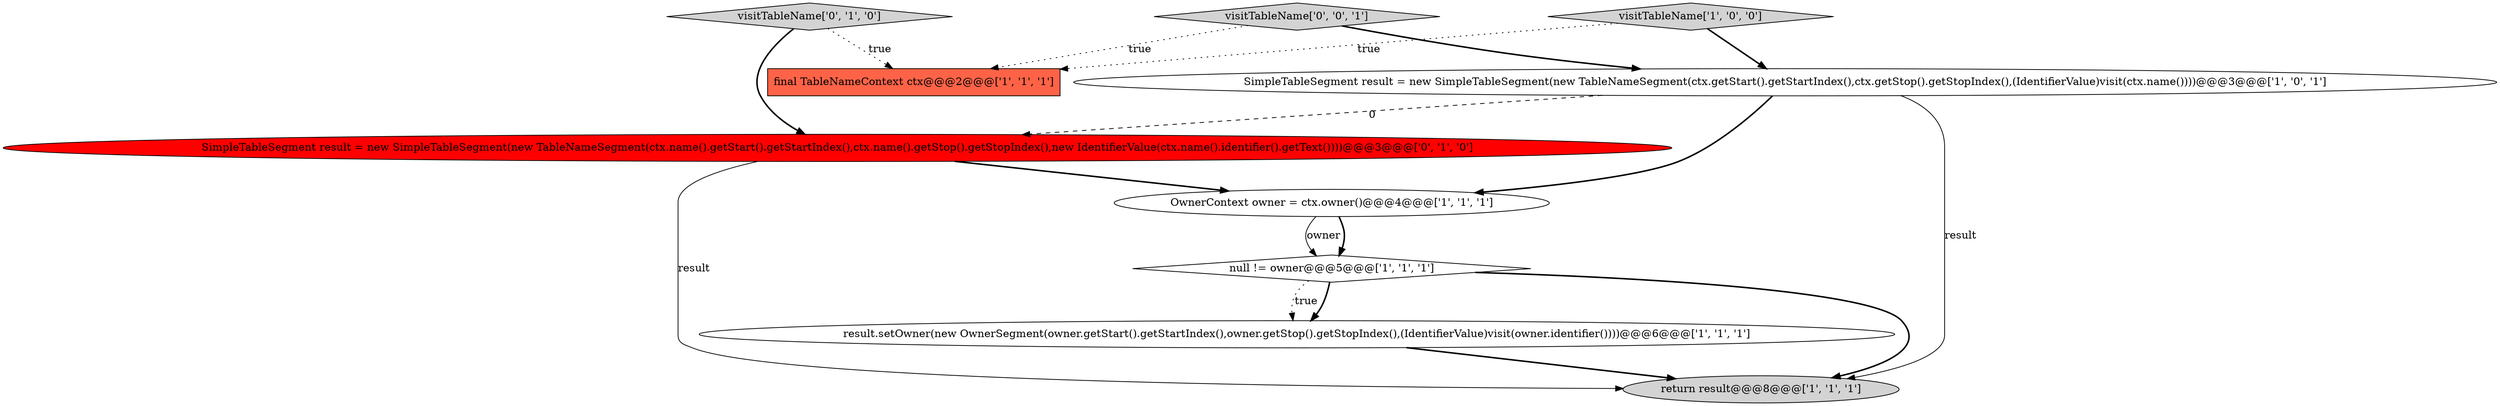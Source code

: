 digraph {
7 [style = filled, label = "visitTableName['0', '1', '0']", fillcolor = lightgray, shape = diamond image = "AAA0AAABBB2BBB"];
8 [style = filled, label = "SimpleTableSegment result = new SimpleTableSegment(new TableNameSegment(ctx.name().getStart().getStartIndex(),ctx.name().getStop().getStopIndex(),new IdentifierValue(ctx.name().identifier().getText())))@@@3@@@['0', '1', '0']", fillcolor = red, shape = ellipse image = "AAA1AAABBB2BBB"];
5 [style = filled, label = "final TableNameContext ctx@@@2@@@['1', '1', '1']", fillcolor = tomato, shape = box image = "AAA0AAABBB1BBB"];
0 [style = filled, label = "SimpleTableSegment result = new SimpleTableSegment(new TableNameSegment(ctx.getStart().getStartIndex(),ctx.getStop().getStopIndex(),(IdentifierValue)visit(ctx.name())))@@@3@@@['1', '0', '1']", fillcolor = white, shape = ellipse image = "AAA0AAABBB1BBB"];
9 [style = filled, label = "visitTableName['0', '0', '1']", fillcolor = lightgray, shape = diamond image = "AAA0AAABBB3BBB"];
1 [style = filled, label = "null != owner@@@5@@@['1', '1', '1']", fillcolor = white, shape = diamond image = "AAA0AAABBB1BBB"];
2 [style = filled, label = "visitTableName['1', '0', '0']", fillcolor = lightgray, shape = diamond image = "AAA0AAABBB1BBB"];
3 [style = filled, label = "return result@@@8@@@['1', '1', '1']", fillcolor = lightgray, shape = ellipse image = "AAA0AAABBB1BBB"];
4 [style = filled, label = "result.setOwner(new OwnerSegment(owner.getStart().getStartIndex(),owner.getStop().getStopIndex(),(IdentifierValue)visit(owner.identifier())))@@@6@@@['1', '1', '1']", fillcolor = white, shape = ellipse image = "AAA0AAABBB1BBB"];
6 [style = filled, label = "OwnerContext owner = ctx.owner()@@@4@@@['1', '1', '1']", fillcolor = white, shape = ellipse image = "AAA0AAABBB1BBB"];
1->3 [style = bold, label=""];
6->1 [style = bold, label=""];
4->3 [style = bold, label=""];
0->8 [style = dashed, label="0"];
1->4 [style = bold, label=""];
9->5 [style = dotted, label="true"];
2->0 [style = bold, label=""];
8->6 [style = bold, label=""];
8->3 [style = solid, label="result"];
1->4 [style = dotted, label="true"];
9->0 [style = bold, label=""];
2->5 [style = dotted, label="true"];
7->8 [style = bold, label=""];
0->6 [style = bold, label=""];
6->1 [style = solid, label="owner"];
7->5 [style = dotted, label="true"];
0->3 [style = solid, label="result"];
}
